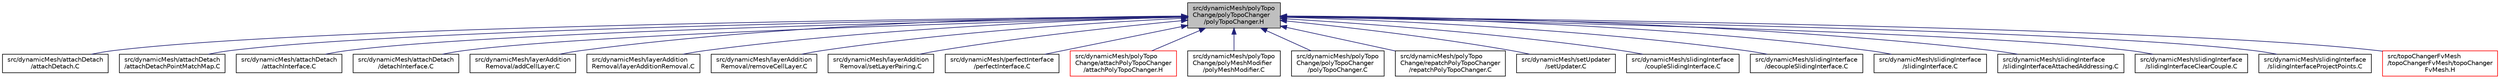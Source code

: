 digraph "src/dynamicMesh/polyTopoChange/polyTopoChanger/polyTopoChanger.H"
{
  bgcolor="transparent";
  edge [fontname="Helvetica",fontsize="10",labelfontname="Helvetica",labelfontsize="10"];
  node [fontname="Helvetica",fontsize="10",shape=record];
  Node1 [label="src/dynamicMesh/polyTopo\lChange/polyTopoChanger\l/polyTopoChanger.H",height=0.2,width=0.4,color="black", fillcolor="grey75", style="filled" fontcolor="black"];
  Node1 -> Node2 [dir="back",color="midnightblue",fontsize="10",style="solid",fontname="Helvetica"];
  Node2 [label="src/dynamicMesh/attachDetach\l/attachDetach.C",height=0.2,width=0.4,color="black",URL="$attachDetach_8C.html",tooltip="Attach/detach boundary mesh modifier. This modifier takes a set of internal faces and converts them i..."];
  Node1 -> Node3 [dir="back",color="midnightblue",fontsize="10",style="solid",fontname="Helvetica"];
  Node3 [label="src/dynamicMesh/attachDetach\l/attachDetachPointMatchMap.C",height=0.2,width=0.4,color="black",URL="$attachDetachPointMatchMap_8C.html"];
  Node1 -> Node4 [dir="back",color="midnightblue",fontsize="10",style="solid",fontname="Helvetica"];
  Node4 [label="src/dynamicMesh/attachDetach\l/attachInterface.C",height=0.2,width=0.4,color="black",URL="$attachInterface_8C.html"];
  Node1 -> Node5 [dir="back",color="midnightblue",fontsize="10",style="solid",fontname="Helvetica"];
  Node5 [label="src/dynamicMesh/attachDetach\l/detachInterface.C",height=0.2,width=0.4,color="black",URL="$detachInterface_8C.html"];
  Node1 -> Node6 [dir="back",color="midnightblue",fontsize="10",style="solid",fontname="Helvetica"];
  Node6 [label="src/dynamicMesh/layerAddition\lRemoval/addCellLayer.C",height=0.2,width=0.4,color="black",URL="$addCellLayer_8C.html"];
  Node1 -> Node7 [dir="back",color="midnightblue",fontsize="10",style="solid",fontname="Helvetica"];
  Node7 [label="src/dynamicMesh/layerAddition\lRemoval/layerAdditionRemoval.C",height=0.2,width=0.4,color="black",URL="$layerAdditionRemoval_8C.html",tooltip="Cell layer addition/removal mesh modifier. "];
  Node1 -> Node8 [dir="back",color="midnightblue",fontsize="10",style="solid",fontname="Helvetica"];
  Node8 [label="src/dynamicMesh/layerAddition\lRemoval/removeCellLayer.C",height=0.2,width=0.4,color="black",URL="$removeCellLayer_8C.html"];
  Node1 -> Node9 [dir="back",color="midnightblue",fontsize="10",style="solid",fontname="Helvetica"];
  Node9 [label="src/dynamicMesh/layerAddition\lRemoval/setLayerPairing.C",height=0.2,width=0.4,color="black",URL="$setLayerPairing_8C.html",tooltip="Remove a layer of cells and prepare addressing data. "];
  Node1 -> Node10 [dir="back",color="midnightblue",fontsize="10",style="solid",fontname="Helvetica"];
  Node10 [label="src/dynamicMesh/perfectInterface\l/perfectInterface.C",height=0.2,width=0.4,color="black",URL="$perfectInterface_8C.html",tooltip="Best thing is probably to look at attachDetach which does almost exactly the same but for the geometr..."];
  Node1 -> Node11 [dir="back",color="midnightblue",fontsize="10",style="solid",fontname="Helvetica"];
  Node11 [label="src/dynamicMesh/polyTopo\lChange/attachPolyTopoChanger\l/attachPolyTopoChanger.H",height=0.2,width=0.4,color="red",URL="$attachPolyTopoChanger_8H.html"];
  Node1 -> Node12 [dir="back",color="midnightblue",fontsize="10",style="solid",fontname="Helvetica"];
  Node12 [label="src/dynamicMesh/polyTopo\lChange/polyMeshModifier\l/polyMeshModifier.C",height=0.2,width=0.4,color="black",URL="$polyMeshModifier_8C.html",tooltip="Virtual base class for mesh modifiers. "];
  Node1 -> Node13 [dir="back",color="midnightblue",fontsize="10",style="solid",fontname="Helvetica"];
  Node13 [label="src/dynamicMesh/polyTopo\lChange/polyTopoChanger\l/polyTopoChanger.C",height=0.2,width=0.4,color="black",URL="$polyTopoChanger_8C.html"];
  Node1 -> Node14 [dir="back",color="midnightblue",fontsize="10",style="solid",fontname="Helvetica"];
  Node14 [label="src/dynamicMesh/polyTopo\lChange/repatchPolyTopoChanger\l/repatchPolyTopoChanger.C",height=0.2,width=0.4,color="black",URL="$repatchPolyTopoChanger_8C.html",tooltip="A mesh which allows changes in the patch distribution of the faces. The change in patching is set usi..."];
  Node1 -> Node15 [dir="back",color="midnightblue",fontsize="10",style="solid",fontname="Helvetica"];
  Node15 [label="src/dynamicMesh/setUpdater\l/setUpdater.C",height=0.2,width=0.4,color="black",URL="$setUpdater_8C.html"];
  Node1 -> Node16 [dir="back",color="midnightblue",fontsize="10",style="solid",fontname="Helvetica"];
  Node16 [label="src/dynamicMesh/slidingInterface\l/coupleSlidingInterface.C",height=0.2,width=0.4,color="black",URL="$coupleSlidingInterface_8C.html"];
  Node1 -> Node17 [dir="back",color="midnightblue",fontsize="10",style="solid",fontname="Helvetica"];
  Node17 [label="src/dynamicMesh/slidingInterface\l/decoupleSlidingInterface.C",height=0.2,width=0.4,color="black",URL="$decoupleSlidingInterface_8C.html"];
  Node1 -> Node18 [dir="back",color="midnightblue",fontsize="10",style="solid",fontname="Helvetica"];
  Node18 [label="src/dynamicMesh/slidingInterface\l/slidingInterface.C",height=0.2,width=0.4,color="black",URL="$slidingInterface_8C.html"];
  Node1 -> Node19 [dir="back",color="midnightblue",fontsize="10",style="solid",fontname="Helvetica"];
  Node19 [label="src/dynamicMesh/slidingInterface\l/slidingInterfaceAttachedAddressing.C",height=0.2,width=0.4,color="black",URL="$slidingInterfaceAttachedAddressing_8C.html"];
  Node1 -> Node20 [dir="back",color="midnightblue",fontsize="10",style="solid",fontname="Helvetica"];
  Node20 [label="src/dynamicMesh/slidingInterface\l/slidingInterfaceClearCouple.C",height=0.2,width=0.4,color="black",URL="$slidingInterfaceClearCouple_8C.html"];
  Node1 -> Node21 [dir="back",color="midnightblue",fontsize="10",style="solid",fontname="Helvetica"];
  Node21 [label="src/dynamicMesh/slidingInterface\l/slidingInterfaceProjectPoints.C",height=0.2,width=0.4,color="black",URL="$slidingInterfaceProjectPoints_8C.html"];
  Node1 -> Node22 [dir="back",color="midnightblue",fontsize="10",style="solid",fontname="Helvetica"];
  Node22 [label="src/topoChangerFvMesh\l/topoChangerFvMesh/topoChanger\lFvMesh.H",height=0.2,width=0.4,color="red",URL="$topoChangerFvMesh_8H.html"];
}
